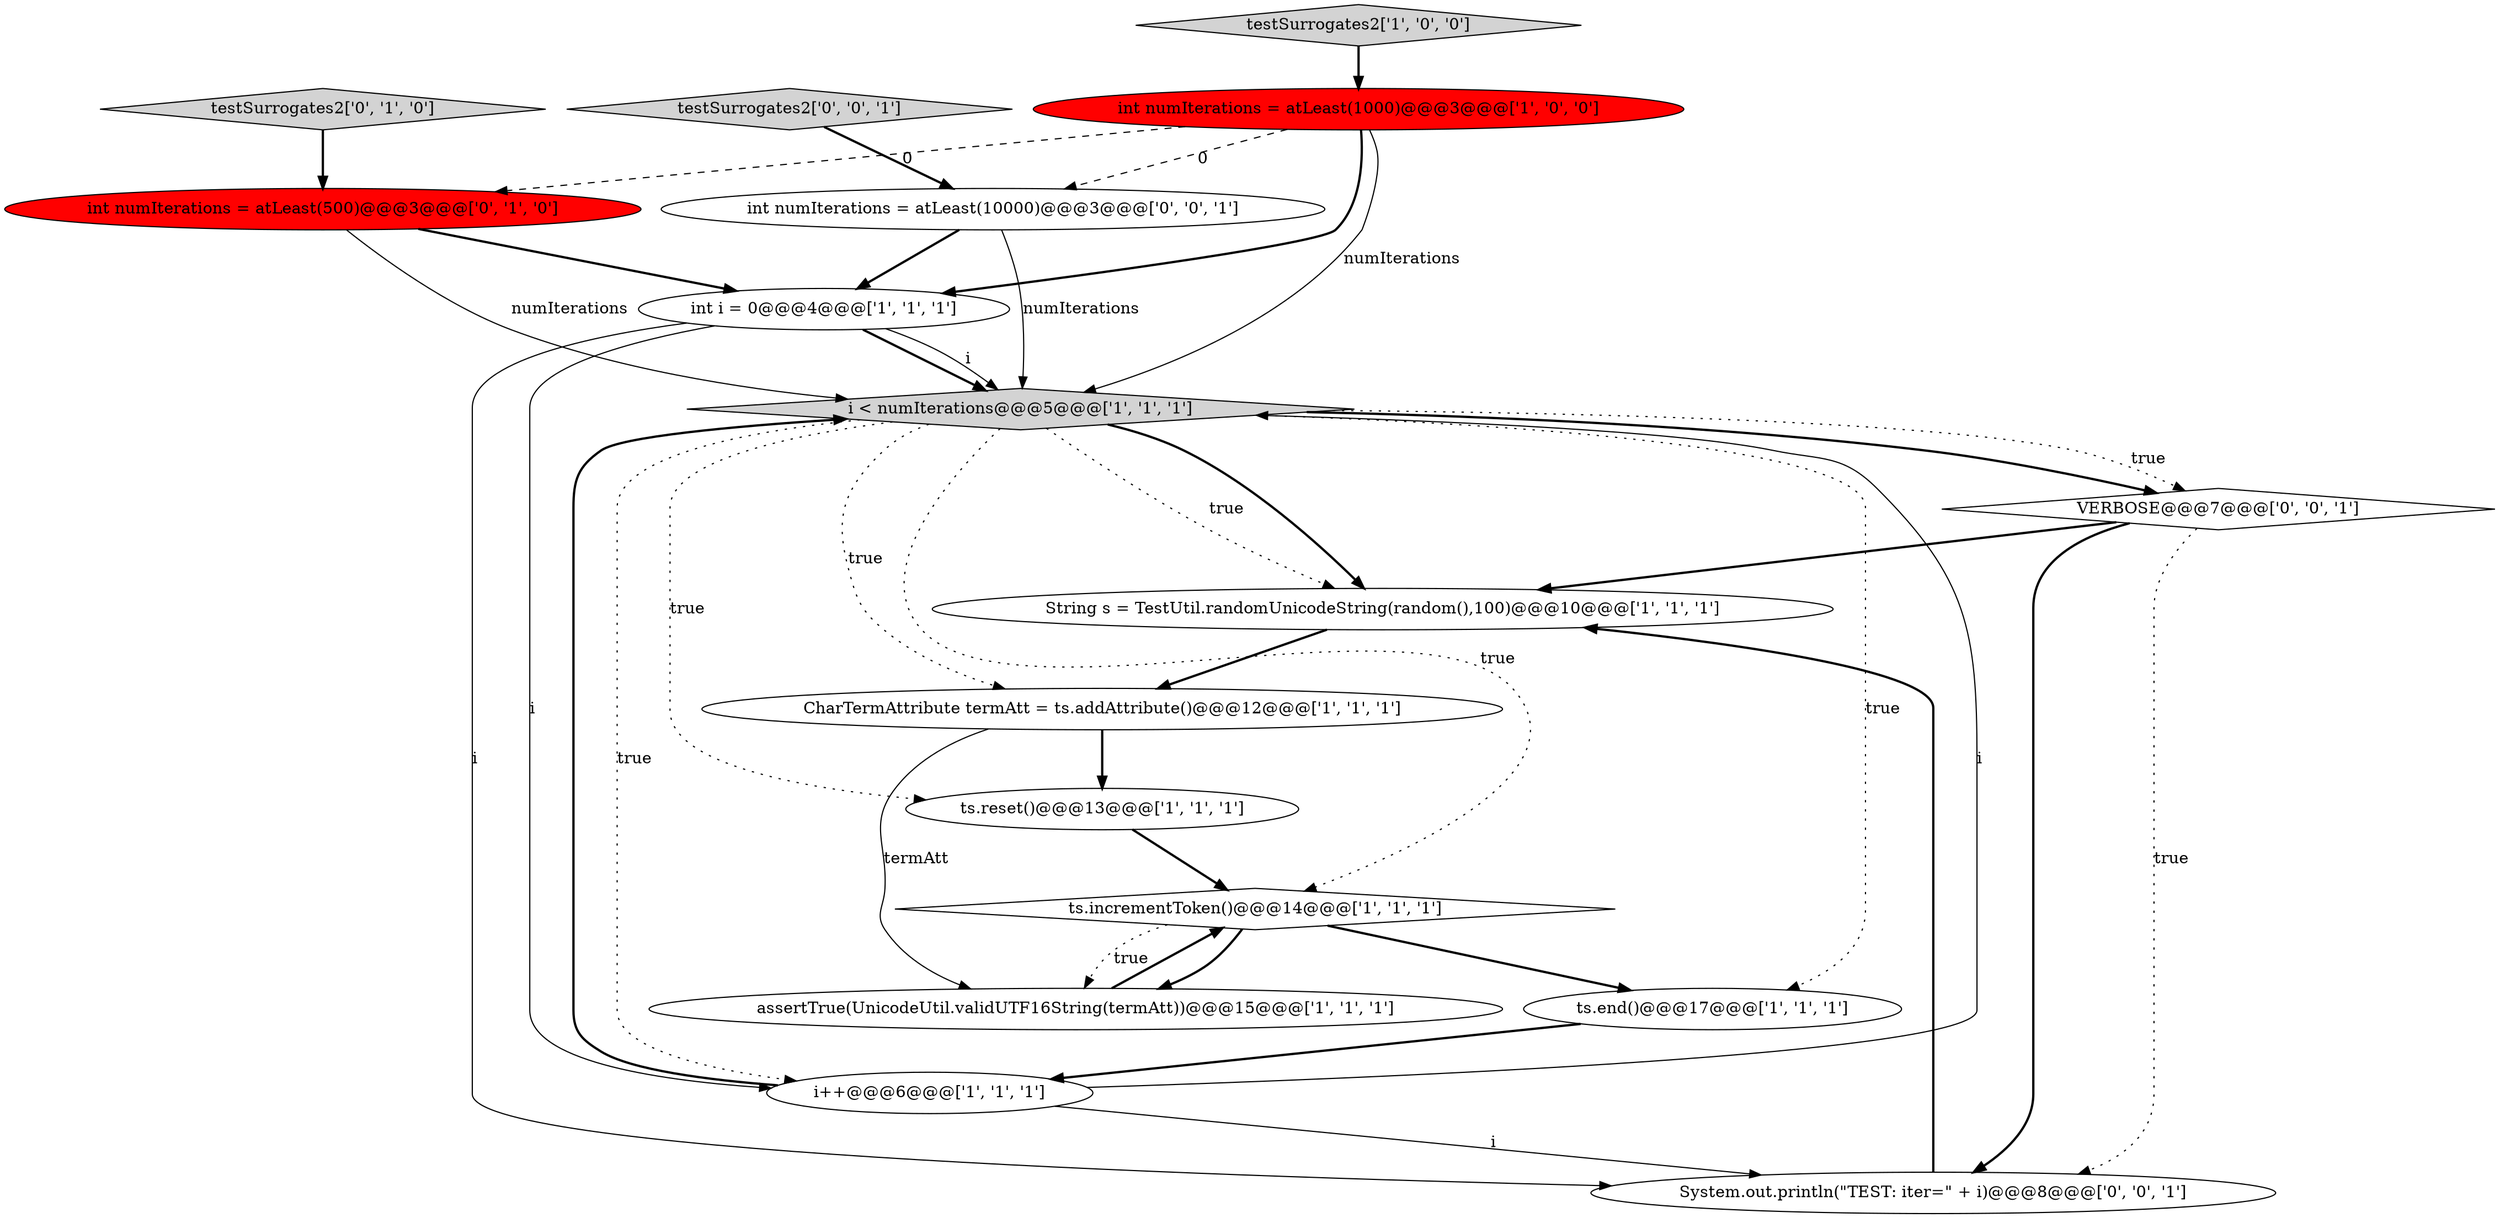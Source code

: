 digraph {
11 [style = filled, label = "int numIterations = atLeast(500)@@@3@@@['0', '1', '0']", fillcolor = red, shape = ellipse image = "AAA1AAABBB2BBB"];
13 [style = filled, label = "testSurrogates2['0', '0', '1']", fillcolor = lightgray, shape = diamond image = "AAA0AAABBB3BBB"];
16 [style = filled, label = "VERBOSE@@@7@@@['0', '0', '1']", fillcolor = white, shape = diamond image = "AAA0AAABBB3BBB"];
12 [style = filled, label = "testSurrogates2['0', '1', '0']", fillcolor = lightgray, shape = diamond image = "AAA0AAABBB2BBB"];
7 [style = filled, label = "ts.incrementToken()@@@14@@@['1', '1', '1']", fillcolor = white, shape = diamond image = "AAA0AAABBB1BBB"];
0 [style = filled, label = "ts.end()@@@17@@@['1', '1', '1']", fillcolor = white, shape = ellipse image = "AAA0AAABBB1BBB"];
3 [style = filled, label = "ts.reset()@@@13@@@['1', '1', '1']", fillcolor = white, shape = ellipse image = "AAA0AAABBB1BBB"];
2 [style = filled, label = "i < numIterations@@@5@@@['1', '1', '1']", fillcolor = lightgray, shape = diamond image = "AAA0AAABBB1BBB"];
6 [style = filled, label = "int numIterations = atLeast(1000)@@@3@@@['1', '0', '0']", fillcolor = red, shape = ellipse image = "AAA1AAABBB1BBB"];
5 [style = filled, label = "i++@@@6@@@['1', '1', '1']", fillcolor = white, shape = ellipse image = "AAA0AAABBB1BBB"];
4 [style = filled, label = "assertTrue(UnicodeUtil.validUTF16String(termAtt))@@@15@@@['1', '1', '1']", fillcolor = white, shape = ellipse image = "AAA0AAABBB1BBB"];
8 [style = filled, label = "int i = 0@@@4@@@['1', '1', '1']", fillcolor = white, shape = ellipse image = "AAA0AAABBB1BBB"];
15 [style = filled, label = "int numIterations = atLeast(10000)@@@3@@@['0', '0', '1']", fillcolor = white, shape = ellipse image = "AAA0AAABBB3BBB"];
10 [style = filled, label = "CharTermAttribute termAtt = ts.addAttribute()@@@12@@@['1', '1', '1']", fillcolor = white, shape = ellipse image = "AAA0AAABBB1BBB"];
1 [style = filled, label = "String s = TestUtil.randomUnicodeString(random(),100)@@@10@@@['1', '1', '1']", fillcolor = white, shape = ellipse image = "AAA0AAABBB1BBB"];
14 [style = filled, label = "System.out.println(\"TEST: iter=\" + i)@@@8@@@['0', '0', '1']", fillcolor = white, shape = ellipse image = "AAA0AAABBB3BBB"];
9 [style = filled, label = "testSurrogates2['1', '0', '0']", fillcolor = lightgray, shape = diamond image = "AAA0AAABBB1BBB"];
2->10 [style = dotted, label="true"];
2->3 [style = dotted, label="true"];
2->0 [style = dotted, label="true"];
2->1 [style = bold, label=""];
5->2 [style = solid, label="i"];
6->11 [style = dashed, label="0"];
12->11 [style = bold, label=""];
5->14 [style = solid, label="i"];
10->3 [style = bold, label=""];
7->0 [style = bold, label=""];
7->4 [style = bold, label=""];
4->7 [style = bold, label=""];
14->1 [style = bold, label=""];
9->6 [style = bold, label=""];
10->4 [style = solid, label="termAtt"];
11->2 [style = solid, label="numIterations"];
5->2 [style = bold, label=""];
8->2 [style = bold, label=""];
3->7 [style = bold, label=""];
16->1 [style = bold, label=""];
8->14 [style = solid, label="i"];
2->1 [style = dotted, label="true"];
8->5 [style = solid, label="i"];
6->15 [style = dashed, label="0"];
15->2 [style = solid, label="numIterations"];
2->7 [style = dotted, label="true"];
6->8 [style = bold, label=""];
7->4 [style = dotted, label="true"];
16->14 [style = dotted, label="true"];
11->8 [style = bold, label=""];
16->14 [style = bold, label=""];
6->2 [style = solid, label="numIterations"];
13->15 [style = bold, label=""];
2->5 [style = dotted, label="true"];
1->10 [style = bold, label=""];
15->8 [style = bold, label=""];
8->2 [style = solid, label="i"];
2->16 [style = dotted, label="true"];
0->5 [style = bold, label=""];
2->16 [style = bold, label=""];
}
